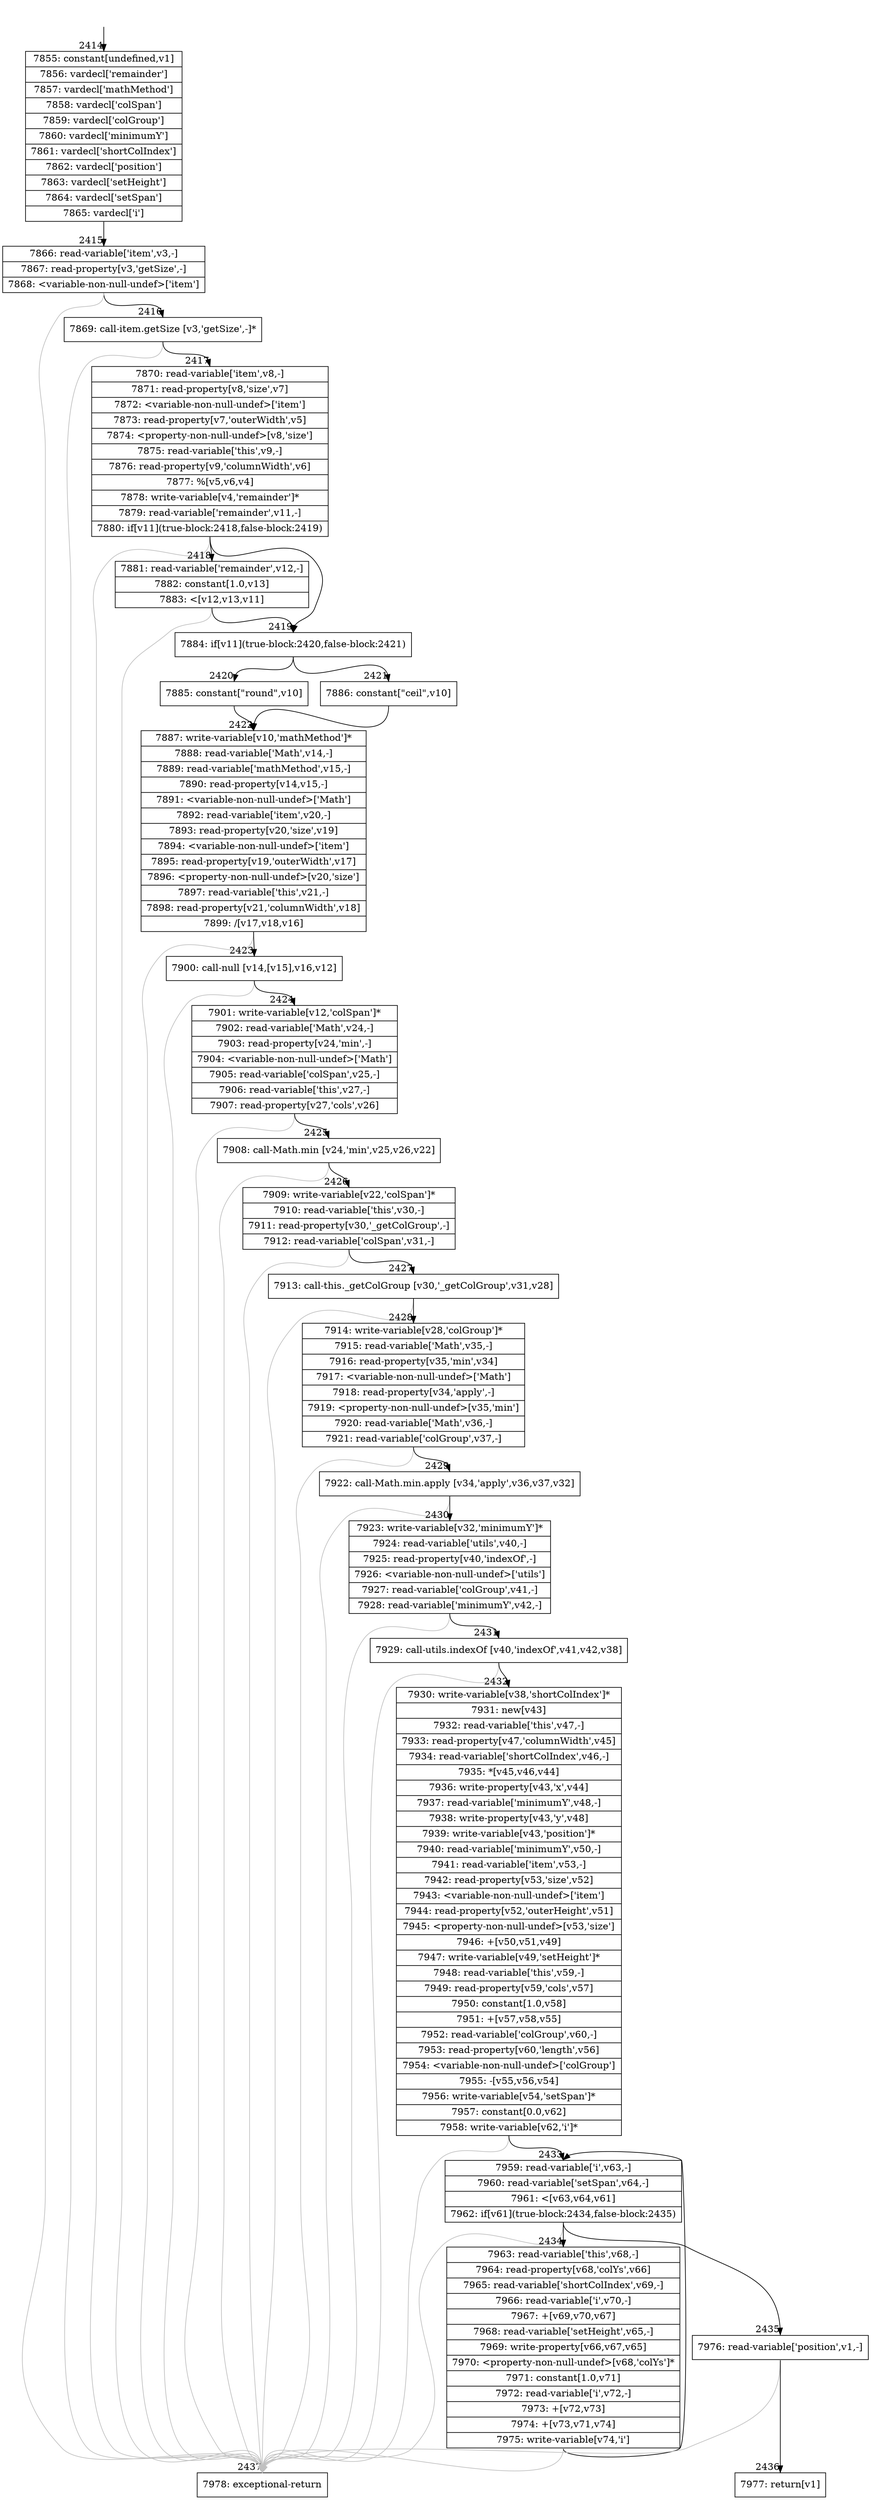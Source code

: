 digraph {
rankdir="TD"
BB_entry223[shape=none,label=""];
BB_entry223 -> BB2414 [tailport=s, headport=n, headlabel="    2414"]
BB2414 [shape=record label="{7855: constant[undefined,v1]|7856: vardecl['remainder']|7857: vardecl['mathMethod']|7858: vardecl['colSpan']|7859: vardecl['colGroup']|7860: vardecl['minimumY']|7861: vardecl['shortColIndex']|7862: vardecl['position']|7863: vardecl['setHeight']|7864: vardecl['setSpan']|7865: vardecl['i']}" ] 
BB2414 -> BB2415 [tailport=s, headport=n, headlabel="      2415"]
BB2415 [shape=record label="{7866: read-variable['item',v3,-]|7867: read-property[v3,'getSize',-]|7868: \<variable-non-null-undef\>['item']}" ] 
BB2415 -> BB2416 [tailport=s, headport=n, headlabel="      2416"]
BB2415 -> BB2437 [tailport=s, headport=n, color=gray, headlabel="      2437"]
BB2416 [shape=record label="{7869: call-item.getSize [v3,'getSize',-]*}" ] 
BB2416 -> BB2417 [tailport=s, headport=n, headlabel="      2417"]
BB2416 -> BB2437 [tailport=s, headport=n, color=gray]
BB2417 [shape=record label="{7870: read-variable['item',v8,-]|7871: read-property[v8,'size',v7]|7872: \<variable-non-null-undef\>['item']|7873: read-property[v7,'outerWidth',v5]|7874: \<property-non-null-undef\>[v8,'size']|7875: read-variable['this',v9,-]|7876: read-property[v9,'columnWidth',v6]|7877: %[v5,v6,v4]|7878: write-variable[v4,'remainder']*|7879: read-variable['remainder',v11,-]|7880: if[v11](true-block:2418,false-block:2419)}" ] 
BB2417 -> BB2419 [tailport=s, headport=n, headlabel="      2419"]
BB2417 -> BB2418 [tailport=s, headport=n, headlabel="      2418"]
BB2417 -> BB2437 [tailport=s, headport=n, color=gray]
BB2418 [shape=record label="{7881: read-variable['remainder',v12,-]|7882: constant[1.0,v13]|7883: \<[v12,v13,v11]}" ] 
BB2418 -> BB2419 [tailport=s, headport=n]
BB2418 -> BB2437 [tailport=s, headport=n, color=gray]
BB2419 [shape=record label="{7884: if[v11](true-block:2420,false-block:2421)}" ] 
BB2419 -> BB2420 [tailport=s, headport=n, headlabel="      2420"]
BB2419 -> BB2421 [tailport=s, headport=n, headlabel="      2421"]
BB2420 [shape=record label="{7885: constant[\"round\",v10]}" ] 
BB2420 -> BB2422 [tailport=s, headport=n, headlabel="      2422"]
BB2421 [shape=record label="{7886: constant[\"ceil\",v10]}" ] 
BB2421 -> BB2422 [tailport=s, headport=n]
BB2422 [shape=record label="{7887: write-variable[v10,'mathMethod']*|7888: read-variable['Math',v14,-]|7889: read-variable['mathMethod',v15,-]|7890: read-property[v14,v15,-]|7891: \<variable-non-null-undef\>['Math']|7892: read-variable['item',v20,-]|7893: read-property[v20,'size',v19]|7894: \<variable-non-null-undef\>['item']|7895: read-property[v19,'outerWidth',v17]|7896: \<property-non-null-undef\>[v20,'size']|7897: read-variable['this',v21,-]|7898: read-property[v21,'columnWidth',v18]|7899: /[v17,v18,v16]}" ] 
BB2422 -> BB2423 [tailport=s, headport=n, headlabel="      2423"]
BB2422 -> BB2437 [tailport=s, headport=n, color=gray]
BB2423 [shape=record label="{7900: call-null [v14,[v15],v16,v12]}" ] 
BB2423 -> BB2424 [tailport=s, headport=n, headlabel="      2424"]
BB2423 -> BB2437 [tailport=s, headport=n, color=gray]
BB2424 [shape=record label="{7901: write-variable[v12,'colSpan']*|7902: read-variable['Math',v24,-]|7903: read-property[v24,'min',-]|7904: \<variable-non-null-undef\>['Math']|7905: read-variable['colSpan',v25,-]|7906: read-variable['this',v27,-]|7907: read-property[v27,'cols',v26]}" ] 
BB2424 -> BB2425 [tailport=s, headport=n, headlabel="      2425"]
BB2424 -> BB2437 [tailport=s, headport=n, color=gray]
BB2425 [shape=record label="{7908: call-Math.min [v24,'min',v25,v26,v22]}" ] 
BB2425 -> BB2426 [tailport=s, headport=n, headlabel="      2426"]
BB2425 -> BB2437 [tailport=s, headport=n, color=gray]
BB2426 [shape=record label="{7909: write-variable[v22,'colSpan']*|7910: read-variable['this',v30,-]|7911: read-property[v30,'_getColGroup',-]|7912: read-variable['colSpan',v31,-]}" ] 
BB2426 -> BB2427 [tailport=s, headport=n, headlabel="      2427"]
BB2426 -> BB2437 [tailport=s, headport=n, color=gray]
BB2427 [shape=record label="{7913: call-this._getColGroup [v30,'_getColGroup',v31,v28]}" ] 
BB2427 -> BB2428 [tailport=s, headport=n, headlabel="      2428"]
BB2427 -> BB2437 [tailport=s, headport=n, color=gray]
BB2428 [shape=record label="{7914: write-variable[v28,'colGroup']*|7915: read-variable['Math',v35,-]|7916: read-property[v35,'min',v34]|7917: \<variable-non-null-undef\>['Math']|7918: read-property[v34,'apply',-]|7919: \<property-non-null-undef\>[v35,'min']|7920: read-variable['Math',v36,-]|7921: read-variable['colGroup',v37,-]}" ] 
BB2428 -> BB2429 [tailport=s, headport=n, headlabel="      2429"]
BB2428 -> BB2437 [tailport=s, headport=n, color=gray]
BB2429 [shape=record label="{7922: call-Math.min.apply [v34,'apply',v36,v37,v32]}" ] 
BB2429 -> BB2430 [tailport=s, headport=n, headlabel="      2430"]
BB2429 -> BB2437 [tailport=s, headport=n, color=gray]
BB2430 [shape=record label="{7923: write-variable[v32,'minimumY']*|7924: read-variable['utils',v40,-]|7925: read-property[v40,'indexOf',-]|7926: \<variable-non-null-undef\>['utils']|7927: read-variable['colGroup',v41,-]|7928: read-variable['minimumY',v42,-]}" ] 
BB2430 -> BB2431 [tailport=s, headport=n, headlabel="      2431"]
BB2430 -> BB2437 [tailport=s, headport=n, color=gray]
BB2431 [shape=record label="{7929: call-utils.indexOf [v40,'indexOf',v41,v42,v38]}" ] 
BB2431 -> BB2432 [tailport=s, headport=n, headlabel="      2432"]
BB2431 -> BB2437 [tailport=s, headport=n, color=gray]
BB2432 [shape=record label="{7930: write-variable[v38,'shortColIndex']*|7931: new[v43]|7932: read-variable['this',v47,-]|7933: read-property[v47,'columnWidth',v45]|7934: read-variable['shortColIndex',v46,-]|7935: *[v45,v46,v44]|7936: write-property[v43,'x',v44]|7937: read-variable['minimumY',v48,-]|7938: write-property[v43,'y',v48]|7939: write-variable[v43,'position']*|7940: read-variable['minimumY',v50,-]|7941: read-variable['item',v53,-]|7942: read-property[v53,'size',v52]|7943: \<variable-non-null-undef\>['item']|7944: read-property[v52,'outerHeight',v51]|7945: \<property-non-null-undef\>[v53,'size']|7946: +[v50,v51,v49]|7947: write-variable[v49,'setHeight']*|7948: read-variable['this',v59,-]|7949: read-property[v59,'cols',v57]|7950: constant[1.0,v58]|7951: +[v57,v58,v55]|7952: read-variable['colGroup',v60,-]|7953: read-property[v60,'length',v56]|7954: \<variable-non-null-undef\>['colGroup']|7955: -[v55,v56,v54]|7956: write-variable[v54,'setSpan']*|7957: constant[0.0,v62]|7958: write-variable[v62,'i']*}" ] 
BB2432 -> BB2433 [tailport=s, headport=n, headlabel="      2433"]
BB2432 -> BB2437 [tailport=s, headport=n, color=gray]
BB2433 [shape=record label="{7959: read-variable['i',v63,-]|7960: read-variable['setSpan',v64,-]|7961: \<[v63,v64,v61]|7962: if[v61](true-block:2434,false-block:2435)}" ] 
BB2433 -> BB2434 [tailport=s, headport=n, headlabel="      2434"]
BB2433 -> BB2435 [tailport=s, headport=n, headlabel="      2435"]
BB2433 -> BB2437 [tailport=s, headport=n, color=gray]
BB2434 [shape=record label="{7963: read-variable['this',v68,-]|7964: read-property[v68,'colYs',v66]|7965: read-variable['shortColIndex',v69,-]|7966: read-variable['i',v70,-]|7967: +[v69,v70,v67]|7968: read-variable['setHeight',v65,-]|7969: write-property[v66,v67,v65]|7970: \<property-non-null-undef\>[v68,'colYs']*|7971: constant[1.0,v71]|7972: read-variable['i',v72,-]|7973: +[v72,v73]|7974: +[v73,v71,v74]|7975: write-variable[v74,'i']}" ] 
BB2434 -> BB2433 [tailport=s, headport=n]
BB2434 -> BB2437 [tailport=s, headport=n, color=gray]
BB2435 [shape=record label="{7976: read-variable['position',v1,-]}" ] 
BB2435 -> BB2436 [tailport=s, headport=n, headlabel="      2436"]
BB2435 -> BB2437 [tailport=s, headport=n, color=gray]
BB2436 [shape=record label="{7977: return[v1]}" ] 
BB2437 [shape=record label="{7978: exceptional-return}" ] 
//#$~ 3348
}
